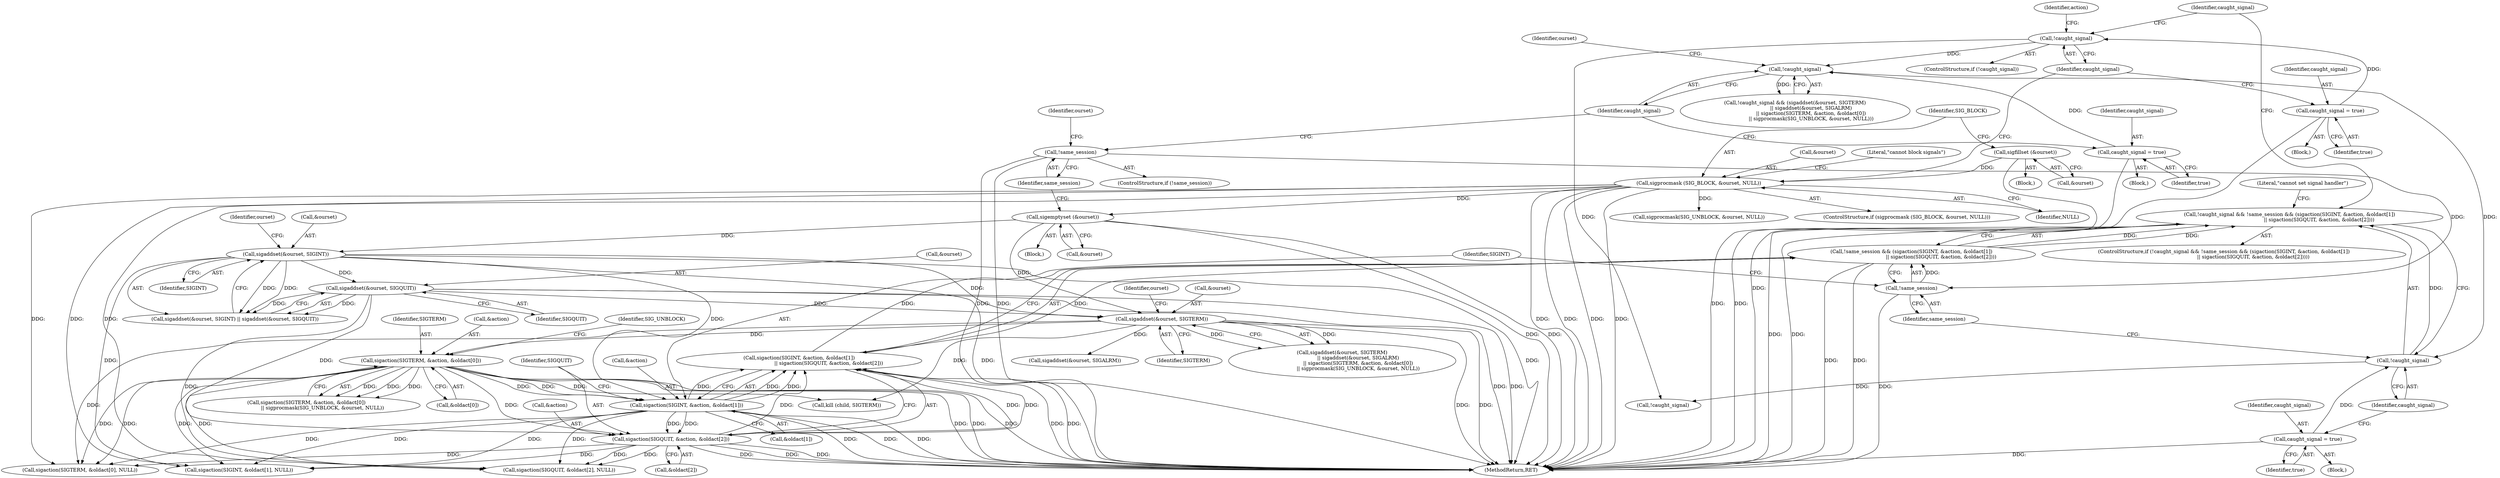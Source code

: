 digraph "0_util-linux_dffab154d29a288aa171ff50263ecc8f2e14a891@API" {
"1000271" [label="(Call,!caught_signal && !same_session && (sigaction(SIGINT, &action, &oldact[1])\n                                     || sigaction(SIGQUIT, &action, &oldact[2])))"];
"1000272" [label="(Call,!caught_signal)"];
"1000237" [label="(Call,!caught_signal)"];
"1000232" [label="(Call,caught_signal = true)"];
"1000192" [label="(Call,!caught_signal)"];
"1000188" [label="(Call,caught_signal = true)"];
"1000267" [label="(Call,caught_signal = true)"];
"1000274" [label="(Call,!same_session && (sigaction(SIGINT, &action, &oldact[1])\n                                     || sigaction(SIGQUIT, &action, &oldact[2])))"];
"1000275" [label="(Call,!same_session)"];
"1000215" [label="(Call,!same_session)"];
"1000277" [label="(Call,sigaction(SIGINT, &action, &oldact[1])\n                                     || sigaction(SIGQUIT, &action, &oldact[2]))"];
"1000278" [label="(Call,sigaction(SIGINT, &action, &oldact[1]))"];
"1000220" [label="(Call,sigaddset(&ourset, SIGINT))"];
"1000211" [label="(Call,sigemptyset (&ourset))"];
"1000179" [label="(Call,sigprocmask (SIG_BLOCK, &ourset, NULL))"];
"1000175" [label="(Call,sigfillset (&ourset))"];
"1000250" [label="(Call,sigaction(SIGTERM, &action, &oldact[0]))"];
"1000240" [label="(Call,sigaddset(&ourset, SIGTERM))"];
"1000224" [label="(Call,sigaddset(&ourset, SIGQUIT))"];
"1000286" [label="(Call,sigaction(SIGQUIT, &action, &oldact[2]))"];
"1000238" [label="(Identifier,caught_signal)"];
"1000227" [label="(Identifier,SIGQUIT)"];
"1000225" [label="(Call,&ourset)"];
"1000191" [label="(ControlStructure,if (!caught_signal))"];
"1000392" [label="(Call,kill (child, SIGTERM))"];
"1000275" [label="(Call,!same_session)"];
"1000302" [label="(Call,!caught_signal)"];
"1000239" [label="(Call,sigaddset(&ourset, SIGTERM)\n                    || sigaddset(&ourset, SIGALRM)\n                    || sigaction(SIGTERM, &action, &oldact[0])\n                    || sigprocmask(SIG_UNBLOCK, &ourset, NULL))"];
"1000273" [label="(Identifier,caught_signal)"];
"1000183" [label="(Identifier,NULL)"];
"1000254" [label="(Call,&oldact[0])"];
"1000270" [label="(ControlStructure,if (!caught_signal && !same_session && (sigaction(SIGINT, &action, &oldact[1])\n                                     || sigaction(SIGQUIT, &action, &oldact[2]))))"];
"1000286" [label="(Call,sigaction(SIGQUIT, &action, &oldact[2]))"];
"1000234" [label="(Identifier,true)"];
"1000413" [label="(Call,sigaction(SIGTERM, &oldact[0], NULL))"];
"1000297" [label="(Literal,\"cannot set signal handler\")"];
"1000193" [label="(Identifier,caught_signal)"];
"1000180" [label="(Identifier,SIG_BLOCK)"];
"1000258" [label="(Call,sigprocmask(SIG_UNBLOCK, &ourset, NULL))"];
"1000251" [label="(Identifier,SIGTERM)"];
"1000216" [label="(Identifier,same_session)"];
"1000219" [label="(Call,sigaddset(&ourset, SIGINT) || sigaddset(&ourset, SIGQUIT))"];
"1000431" [label="(Call,sigaction(SIGQUIT, &oldact[2], NULL))"];
"1000194" [label="(Block,)"];
"1000223" [label="(Identifier,SIGINT)"];
"1000245" [label="(Call,sigaddset(&ourset, SIGALRM))"];
"1000236" [label="(Call,!caught_signal && (sigaddset(&ourset, SIGTERM)\n                    || sigaddset(&ourset, SIGALRM)\n                    || sigaction(SIGTERM, &action, &oldact[0])\n                    || sigprocmask(SIG_UNBLOCK, &ourset, NULL)))"];
"1000198" [label="(Identifier,action)"];
"1000176" [label="(Call,&ourset)"];
"1000303" [label="(Identifier,caught_signal)"];
"1000272" [label="(Call,!caught_signal)"];
"1000271" [label="(Call,!caught_signal && !same_session && (sigaction(SIGINT, &action, &oldact[1])\n                                     || sigaction(SIGQUIT, &action, &oldact[2])))"];
"1000279" [label="(Identifier,SIGINT)"];
"1000269" [label="(Identifier,true)"];
"1000228" [label="(Block,)"];
"1000220" [label="(Call,sigaddset(&ourset, SIGINT))"];
"1000250" [label="(Call,sigaction(SIGTERM, &action, &oldact[0]))"];
"1000267" [label="(Call,caught_signal = true)"];
"1000287" [label="(Identifier,SIGQUIT)"];
"1000224" [label="(Call,sigaddset(&ourset, SIGQUIT))"];
"1000179" [label="(Call,sigprocmask (SIG_BLOCK, &ourset, NULL))"];
"1000189" [label="(Identifier,caught_signal)"];
"1000214" [label="(ControlStructure,if (!same_session))"];
"1000280" [label="(Call,&action)"];
"1000422" [label="(Call,sigaction(SIGINT, &oldact[1], NULL))"];
"1000212" [label="(Call,&ourset)"];
"1000190" [label="(Identifier,true)"];
"1000181" [label="(Call,&ourset)"];
"1000249" [label="(Call,sigaction(SIGTERM, &action, &oldact[0])\n                    || sigprocmask(SIG_UNBLOCK, &ourset, NULL))"];
"1000222" [label="(Identifier,ourset)"];
"1000221" [label="(Call,&ourset)"];
"1000277" [label="(Call,sigaction(SIGINT, &action, &oldact[1])\n                                     || sigaction(SIGQUIT, &action, &oldact[2]))"];
"1000240" [label="(Call,sigaddset(&ourset, SIGTERM))"];
"1000241" [label="(Call,&ourset)"];
"1000188" [label="(Call,caught_signal = true)"];
"1000187" [label="(Literal,\"cannot block signals\")"];
"1000192" [label="(Call,!caught_signal)"];
"1000263" [label="(Block,)"];
"1000184" [label="(Block,)"];
"1000211" [label="(Call,sigemptyset (&ourset))"];
"1000226" [label="(Identifier,ourset)"];
"1000178" [label="(ControlStructure,if (sigprocmask (SIG_BLOCK, &ourset, NULL)))"];
"1000252" [label="(Call,&action)"];
"1000259" [label="(Identifier,SIG_UNBLOCK)"];
"1000247" [label="(Identifier,ourset)"];
"1000288" [label="(Call,&action)"];
"1000242" [label="(Identifier,ourset)"];
"1000108" [label="(Block,)"];
"1000237" [label="(Call,!caught_signal)"];
"1000233" [label="(Identifier,caught_signal)"];
"1000276" [label="(Identifier,same_session)"];
"1000278" [label="(Call,sigaction(SIGINT, &action, &oldact[1]))"];
"1000282" [label="(Call,&oldact[1])"];
"1000215" [label="(Call,!same_session)"];
"1000268" [label="(Identifier,caught_signal)"];
"1000243" [label="(Identifier,SIGTERM)"];
"1000290" [label="(Call,&oldact[2])"];
"1000175" [label="(Call,sigfillset (&ourset))"];
"1000274" [label="(Call,!same_session && (sigaction(SIGINT, &action, &oldact[1])\n                                     || sigaction(SIGQUIT, &action, &oldact[2])))"];
"1000449" [label="(MethodReturn,RET)"];
"1000232" [label="(Call,caught_signal = true)"];
"1000271" -> "1000270"  [label="AST: "];
"1000271" -> "1000272"  [label="CFG: "];
"1000271" -> "1000274"  [label="CFG: "];
"1000272" -> "1000271"  [label="AST: "];
"1000274" -> "1000271"  [label="AST: "];
"1000297" -> "1000271"  [label="CFG: "];
"1000303" -> "1000271"  [label="CFG: "];
"1000271" -> "1000449"  [label="DDG: "];
"1000271" -> "1000449"  [label="DDG: "];
"1000272" -> "1000271"  [label="DDG: "];
"1000274" -> "1000271"  [label="DDG: "];
"1000274" -> "1000271"  [label="DDG: "];
"1000272" -> "1000273"  [label="CFG: "];
"1000273" -> "1000272"  [label="AST: "];
"1000276" -> "1000272"  [label="CFG: "];
"1000237" -> "1000272"  [label="DDG: "];
"1000267" -> "1000272"  [label="DDG: "];
"1000272" -> "1000302"  [label="DDG: "];
"1000237" -> "1000236"  [label="AST: "];
"1000237" -> "1000238"  [label="CFG: "];
"1000238" -> "1000237"  [label="AST: "];
"1000242" -> "1000237"  [label="CFG: "];
"1000236" -> "1000237"  [label="CFG: "];
"1000237" -> "1000236"  [label="DDG: "];
"1000232" -> "1000237"  [label="DDG: "];
"1000192" -> "1000237"  [label="DDG: "];
"1000232" -> "1000228"  [label="AST: "];
"1000232" -> "1000234"  [label="CFG: "];
"1000233" -> "1000232"  [label="AST: "];
"1000234" -> "1000232"  [label="AST: "];
"1000238" -> "1000232"  [label="CFG: "];
"1000232" -> "1000449"  [label="DDG: "];
"1000192" -> "1000191"  [label="AST: "];
"1000192" -> "1000193"  [label="CFG: "];
"1000193" -> "1000192"  [label="AST: "];
"1000198" -> "1000192"  [label="CFG: "];
"1000303" -> "1000192"  [label="CFG: "];
"1000188" -> "1000192"  [label="DDG: "];
"1000192" -> "1000302"  [label="DDG: "];
"1000188" -> "1000184"  [label="AST: "];
"1000188" -> "1000190"  [label="CFG: "];
"1000189" -> "1000188"  [label="AST: "];
"1000190" -> "1000188"  [label="AST: "];
"1000193" -> "1000188"  [label="CFG: "];
"1000188" -> "1000449"  [label="DDG: "];
"1000267" -> "1000263"  [label="AST: "];
"1000267" -> "1000269"  [label="CFG: "];
"1000268" -> "1000267"  [label="AST: "];
"1000269" -> "1000267"  [label="AST: "];
"1000273" -> "1000267"  [label="CFG: "];
"1000267" -> "1000449"  [label="DDG: "];
"1000274" -> "1000275"  [label="CFG: "];
"1000274" -> "1000277"  [label="CFG: "];
"1000275" -> "1000274"  [label="AST: "];
"1000277" -> "1000274"  [label="AST: "];
"1000274" -> "1000449"  [label="DDG: "];
"1000274" -> "1000449"  [label="DDG: "];
"1000275" -> "1000274"  [label="DDG: "];
"1000277" -> "1000274"  [label="DDG: "];
"1000277" -> "1000274"  [label="DDG: "];
"1000275" -> "1000276"  [label="CFG: "];
"1000276" -> "1000275"  [label="AST: "];
"1000279" -> "1000275"  [label="CFG: "];
"1000275" -> "1000449"  [label="DDG: "];
"1000215" -> "1000275"  [label="DDG: "];
"1000215" -> "1000214"  [label="AST: "];
"1000215" -> "1000216"  [label="CFG: "];
"1000216" -> "1000215"  [label="AST: "];
"1000222" -> "1000215"  [label="CFG: "];
"1000238" -> "1000215"  [label="CFG: "];
"1000215" -> "1000449"  [label="DDG: "];
"1000215" -> "1000449"  [label="DDG: "];
"1000277" -> "1000278"  [label="CFG: "];
"1000277" -> "1000286"  [label="CFG: "];
"1000278" -> "1000277"  [label="AST: "];
"1000286" -> "1000277"  [label="AST: "];
"1000277" -> "1000449"  [label="DDG: "];
"1000277" -> "1000449"  [label="DDG: "];
"1000278" -> "1000277"  [label="DDG: "];
"1000278" -> "1000277"  [label="DDG: "];
"1000278" -> "1000277"  [label="DDG: "];
"1000286" -> "1000277"  [label="DDG: "];
"1000286" -> "1000277"  [label="DDG: "];
"1000286" -> "1000277"  [label="DDG: "];
"1000278" -> "1000282"  [label="CFG: "];
"1000279" -> "1000278"  [label="AST: "];
"1000280" -> "1000278"  [label="AST: "];
"1000282" -> "1000278"  [label="AST: "];
"1000287" -> "1000278"  [label="CFG: "];
"1000278" -> "1000449"  [label="DDG: "];
"1000278" -> "1000449"  [label="DDG: "];
"1000278" -> "1000449"  [label="DDG: "];
"1000220" -> "1000278"  [label="DDG: "];
"1000250" -> "1000278"  [label="DDG: "];
"1000250" -> "1000278"  [label="DDG: "];
"1000278" -> "1000286"  [label="DDG: "];
"1000278" -> "1000286"  [label="DDG: "];
"1000278" -> "1000413"  [label="DDG: "];
"1000278" -> "1000422"  [label="DDG: "];
"1000278" -> "1000422"  [label="DDG: "];
"1000278" -> "1000431"  [label="DDG: "];
"1000220" -> "1000219"  [label="AST: "];
"1000220" -> "1000223"  [label="CFG: "];
"1000221" -> "1000220"  [label="AST: "];
"1000223" -> "1000220"  [label="AST: "];
"1000226" -> "1000220"  [label="CFG: "];
"1000219" -> "1000220"  [label="CFG: "];
"1000220" -> "1000449"  [label="DDG: "];
"1000220" -> "1000449"  [label="DDG: "];
"1000220" -> "1000219"  [label="DDG: "];
"1000220" -> "1000219"  [label="DDG: "];
"1000211" -> "1000220"  [label="DDG: "];
"1000220" -> "1000224"  [label="DDG: "];
"1000220" -> "1000240"  [label="DDG: "];
"1000220" -> "1000422"  [label="DDG: "];
"1000211" -> "1000194"  [label="AST: "];
"1000211" -> "1000212"  [label="CFG: "];
"1000212" -> "1000211"  [label="AST: "];
"1000216" -> "1000211"  [label="CFG: "];
"1000211" -> "1000449"  [label="DDG: "];
"1000211" -> "1000449"  [label="DDG: "];
"1000179" -> "1000211"  [label="DDG: "];
"1000211" -> "1000240"  [label="DDG: "];
"1000179" -> "1000178"  [label="AST: "];
"1000179" -> "1000183"  [label="CFG: "];
"1000180" -> "1000179"  [label="AST: "];
"1000181" -> "1000179"  [label="AST: "];
"1000183" -> "1000179"  [label="AST: "];
"1000187" -> "1000179"  [label="CFG: "];
"1000193" -> "1000179"  [label="CFG: "];
"1000179" -> "1000449"  [label="DDG: "];
"1000179" -> "1000449"  [label="DDG: "];
"1000179" -> "1000449"  [label="DDG: "];
"1000179" -> "1000449"  [label="DDG: "];
"1000175" -> "1000179"  [label="DDG: "];
"1000179" -> "1000258"  [label="DDG: "];
"1000179" -> "1000413"  [label="DDG: "];
"1000179" -> "1000422"  [label="DDG: "];
"1000179" -> "1000431"  [label="DDG: "];
"1000175" -> "1000108"  [label="AST: "];
"1000175" -> "1000176"  [label="CFG: "];
"1000176" -> "1000175"  [label="AST: "];
"1000180" -> "1000175"  [label="CFG: "];
"1000175" -> "1000449"  [label="DDG: "];
"1000250" -> "1000249"  [label="AST: "];
"1000250" -> "1000254"  [label="CFG: "];
"1000251" -> "1000250"  [label="AST: "];
"1000252" -> "1000250"  [label="AST: "];
"1000254" -> "1000250"  [label="AST: "];
"1000259" -> "1000250"  [label="CFG: "];
"1000249" -> "1000250"  [label="CFG: "];
"1000250" -> "1000449"  [label="DDG: "];
"1000250" -> "1000449"  [label="DDG: "];
"1000250" -> "1000449"  [label="DDG: "];
"1000250" -> "1000249"  [label="DDG: "];
"1000250" -> "1000249"  [label="DDG: "];
"1000250" -> "1000249"  [label="DDG: "];
"1000240" -> "1000250"  [label="DDG: "];
"1000250" -> "1000286"  [label="DDG: "];
"1000250" -> "1000392"  [label="DDG: "];
"1000250" -> "1000413"  [label="DDG: "];
"1000250" -> "1000413"  [label="DDG: "];
"1000250" -> "1000422"  [label="DDG: "];
"1000250" -> "1000431"  [label="DDG: "];
"1000240" -> "1000239"  [label="AST: "];
"1000240" -> "1000243"  [label="CFG: "];
"1000241" -> "1000240"  [label="AST: "];
"1000243" -> "1000240"  [label="AST: "];
"1000247" -> "1000240"  [label="CFG: "];
"1000239" -> "1000240"  [label="CFG: "];
"1000240" -> "1000449"  [label="DDG: "];
"1000240" -> "1000449"  [label="DDG: "];
"1000240" -> "1000239"  [label="DDG: "];
"1000240" -> "1000239"  [label="DDG: "];
"1000224" -> "1000240"  [label="DDG: "];
"1000240" -> "1000245"  [label="DDG: "];
"1000240" -> "1000392"  [label="DDG: "];
"1000240" -> "1000413"  [label="DDG: "];
"1000224" -> "1000219"  [label="AST: "];
"1000224" -> "1000227"  [label="CFG: "];
"1000225" -> "1000224"  [label="AST: "];
"1000227" -> "1000224"  [label="AST: "];
"1000219" -> "1000224"  [label="CFG: "];
"1000224" -> "1000449"  [label="DDG: "];
"1000224" -> "1000449"  [label="DDG: "];
"1000224" -> "1000219"  [label="DDG: "];
"1000224" -> "1000219"  [label="DDG: "];
"1000224" -> "1000286"  [label="DDG: "];
"1000224" -> "1000431"  [label="DDG: "];
"1000286" -> "1000290"  [label="CFG: "];
"1000287" -> "1000286"  [label="AST: "];
"1000288" -> "1000286"  [label="AST: "];
"1000290" -> "1000286"  [label="AST: "];
"1000286" -> "1000449"  [label="DDG: "];
"1000286" -> "1000449"  [label="DDG: "];
"1000286" -> "1000449"  [label="DDG: "];
"1000286" -> "1000413"  [label="DDG: "];
"1000286" -> "1000422"  [label="DDG: "];
"1000286" -> "1000431"  [label="DDG: "];
"1000286" -> "1000431"  [label="DDG: "];
}
